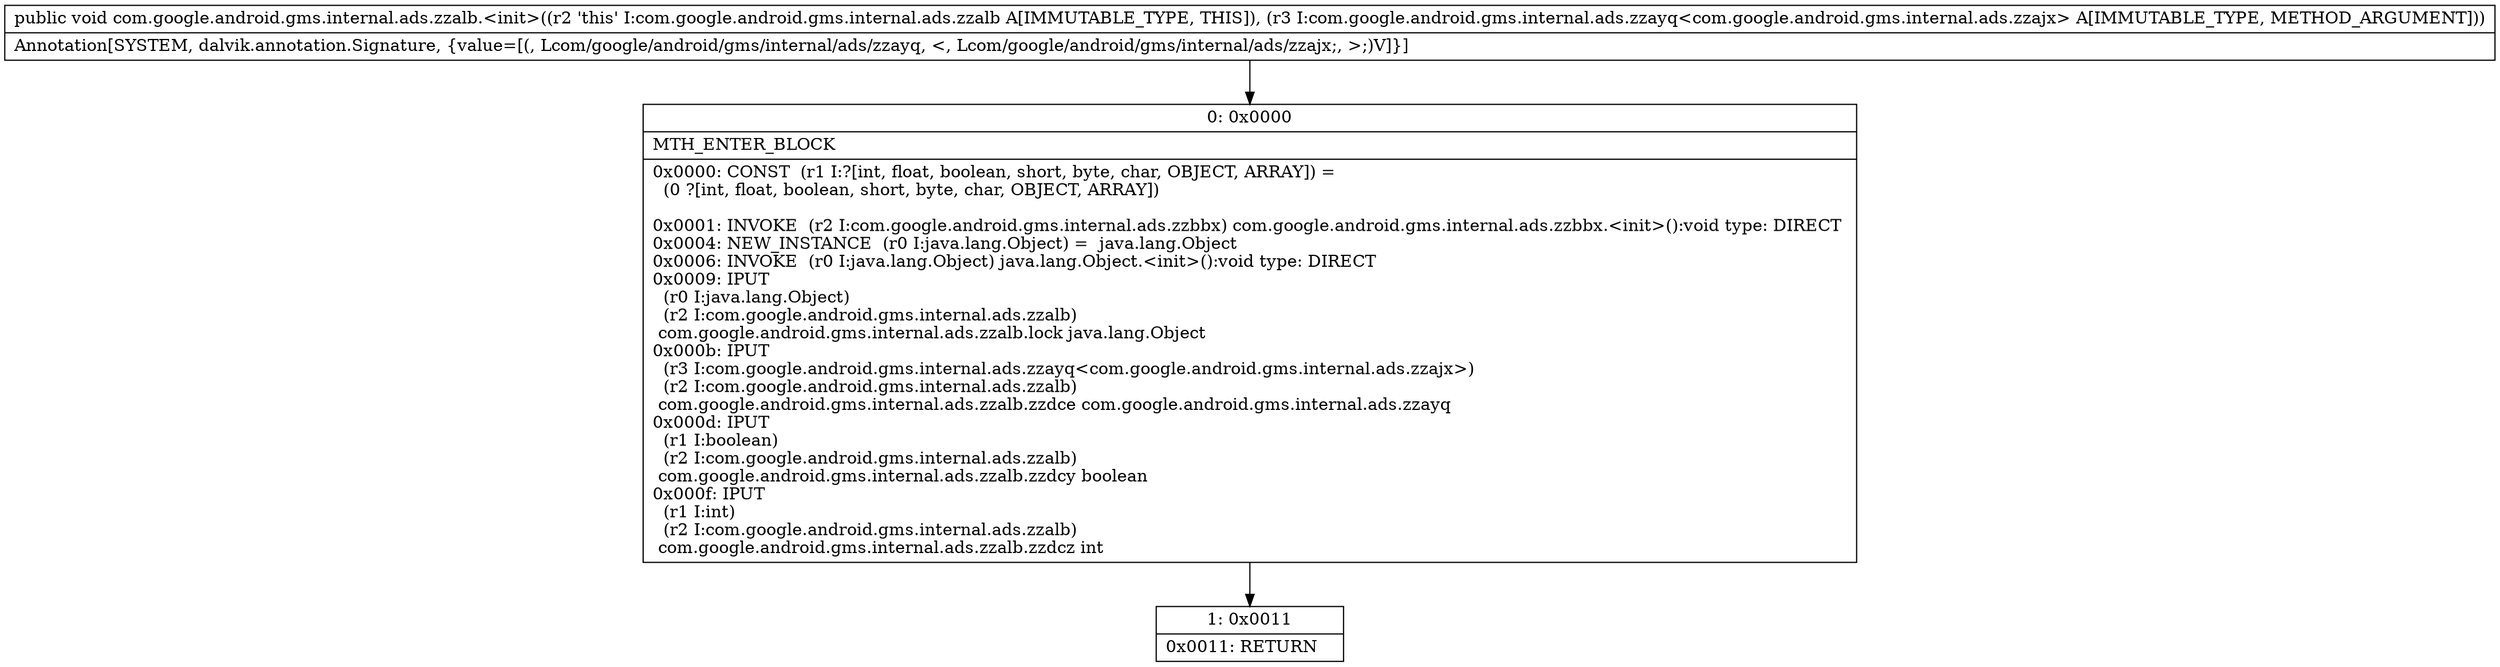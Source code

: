 digraph "CFG forcom.google.android.gms.internal.ads.zzalb.\<init\>(Lcom\/google\/android\/gms\/internal\/ads\/zzayq;)V" {
Node_0 [shape=record,label="{0\:\ 0x0000|MTH_ENTER_BLOCK\l|0x0000: CONST  (r1 I:?[int, float, boolean, short, byte, char, OBJECT, ARRAY]) = \l  (0 ?[int, float, boolean, short, byte, char, OBJECT, ARRAY])\l \l0x0001: INVOKE  (r2 I:com.google.android.gms.internal.ads.zzbbx) com.google.android.gms.internal.ads.zzbbx.\<init\>():void type: DIRECT \l0x0004: NEW_INSTANCE  (r0 I:java.lang.Object) =  java.lang.Object \l0x0006: INVOKE  (r0 I:java.lang.Object) java.lang.Object.\<init\>():void type: DIRECT \l0x0009: IPUT  \l  (r0 I:java.lang.Object)\l  (r2 I:com.google.android.gms.internal.ads.zzalb)\l com.google.android.gms.internal.ads.zzalb.lock java.lang.Object \l0x000b: IPUT  \l  (r3 I:com.google.android.gms.internal.ads.zzayq\<com.google.android.gms.internal.ads.zzajx\>)\l  (r2 I:com.google.android.gms.internal.ads.zzalb)\l com.google.android.gms.internal.ads.zzalb.zzdce com.google.android.gms.internal.ads.zzayq \l0x000d: IPUT  \l  (r1 I:boolean)\l  (r2 I:com.google.android.gms.internal.ads.zzalb)\l com.google.android.gms.internal.ads.zzalb.zzdcy boolean \l0x000f: IPUT  \l  (r1 I:int)\l  (r2 I:com.google.android.gms.internal.ads.zzalb)\l com.google.android.gms.internal.ads.zzalb.zzdcz int \l}"];
Node_1 [shape=record,label="{1\:\ 0x0011|0x0011: RETURN   \l}"];
MethodNode[shape=record,label="{public void com.google.android.gms.internal.ads.zzalb.\<init\>((r2 'this' I:com.google.android.gms.internal.ads.zzalb A[IMMUTABLE_TYPE, THIS]), (r3 I:com.google.android.gms.internal.ads.zzayq\<com.google.android.gms.internal.ads.zzajx\> A[IMMUTABLE_TYPE, METHOD_ARGUMENT]))  | Annotation[SYSTEM, dalvik.annotation.Signature, \{value=[(, Lcom\/google\/android\/gms\/internal\/ads\/zzayq, \<, Lcom\/google\/android\/gms\/internal\/ads\/zzajx;, \>;)V]\}]\l}"];
MethodNode -> Node_0;
Node_0 -> Node_1;
}

